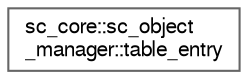 digraph "Graphical Class Hierarchy"
{
 // LATEX_PDF_SIZE
  bgcolor="transparent";
  edge [fontname=FreeSans,fontsize=10,labelfontname=FreeSans,labelfontsize=10];
  node [fontname=FreeSans,fontsize=10,shape=box,height=0.2,width=0.4];
  rankdir="LR";
  Node0 [id="Node000000",label="sc_core::sc_object\l_manager::table_entry",height=0.2,width=0.4,color="grey40", fillcolor="white", style="filled",URL="$a02137.html",tooltip=" "];
}
